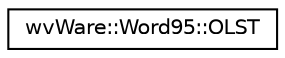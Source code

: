 digraph "类继承关系图"
{
  edge [fontname="Helvetica",fontsize="10",labelfontname="Helvetica",labelfontsize="10"];
  node [fontname="Helvetica",fontsize="10",shape=record];
  rankdir="LR";
  Node0 [label="wvWare::Word95::OLST",height=0.2,width=0.4,color="black", fillcolor="white", style="filled",URL="$structwv_ware_1_1_word95_1_1_o_l_s_t.html"];
}
